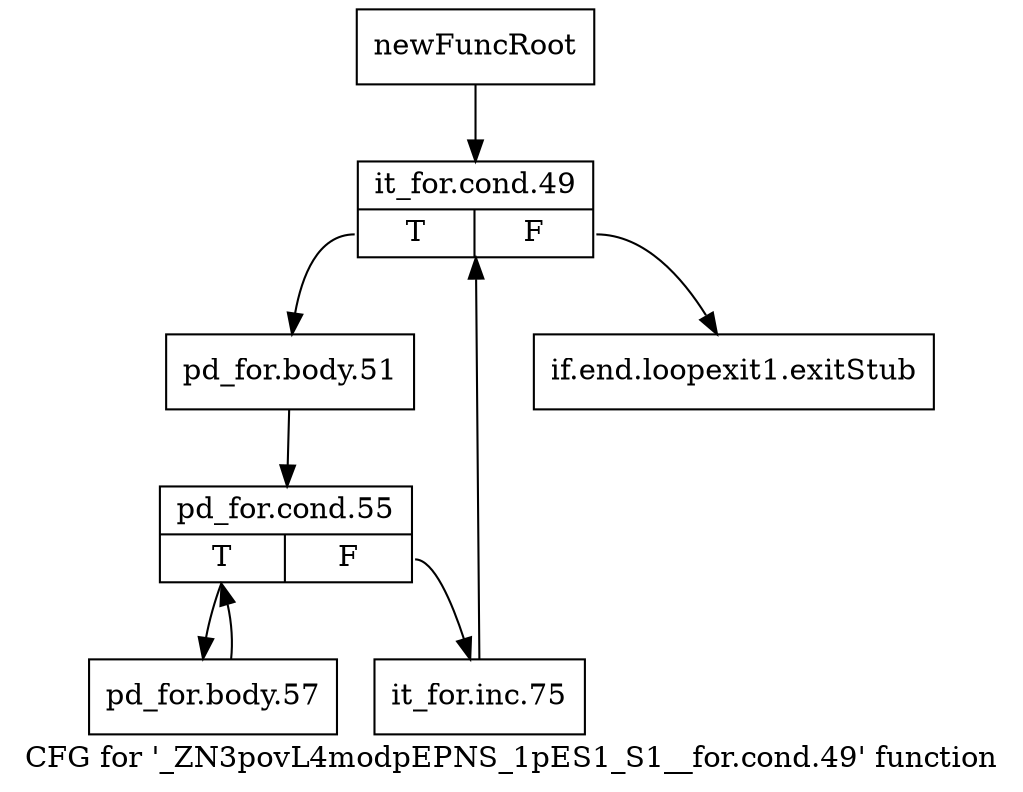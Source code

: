 digraph "CFG for '_ZN3povL4modpEPNS_1pES1_S1__for.cond.49' function" {
	label="CFG for '_ZN3povL4modpEPNS_1pES1_S1__for.cond.49' function";

	Node0x2a5a7d0 [shape=record,label="{newFuncRoot}"];
	Node0x2a5a7d0 -> Node0x2a5a870;
	Node0x2a5a820 [shape=record,label="{if.end.loopexit1.exitStub}"];
	Node0x2a5a870 [shape=record,label="{it_for.cond.49|{<s0>T|<s1>F}}"];
	Node0x2a5a870:s0 -> Node0x2a5a8c0;
	Node0x2a5a870:s1 -> Node0x2a5a820;
	Node0x2a5a8c0 [shape=record,label="{pd_for.body.51}"];
	Node0x2a5a8c0 -> Node0x2a5a910;
	Node0x2a5a910 [shape=record,label="{pd_for.cond.55|{<s0>T|<s1>F}}"];
	Node0x2a5a910:s0 -> Node0x2a5a9b0;
	Node0x2a5a910:s1 -> Node0x2a5a960;
	Node0x2a5a960 [shape=record,label="{it_for.inc.75}"];
	Node0x2a5a960 -> Node0x2a5a870;
	Node0x2a5a9b0 [shape=record,label="{pd_for.body.57}"];
	Node0x2a5a9b0 -> Node0x2a5a910;
}
